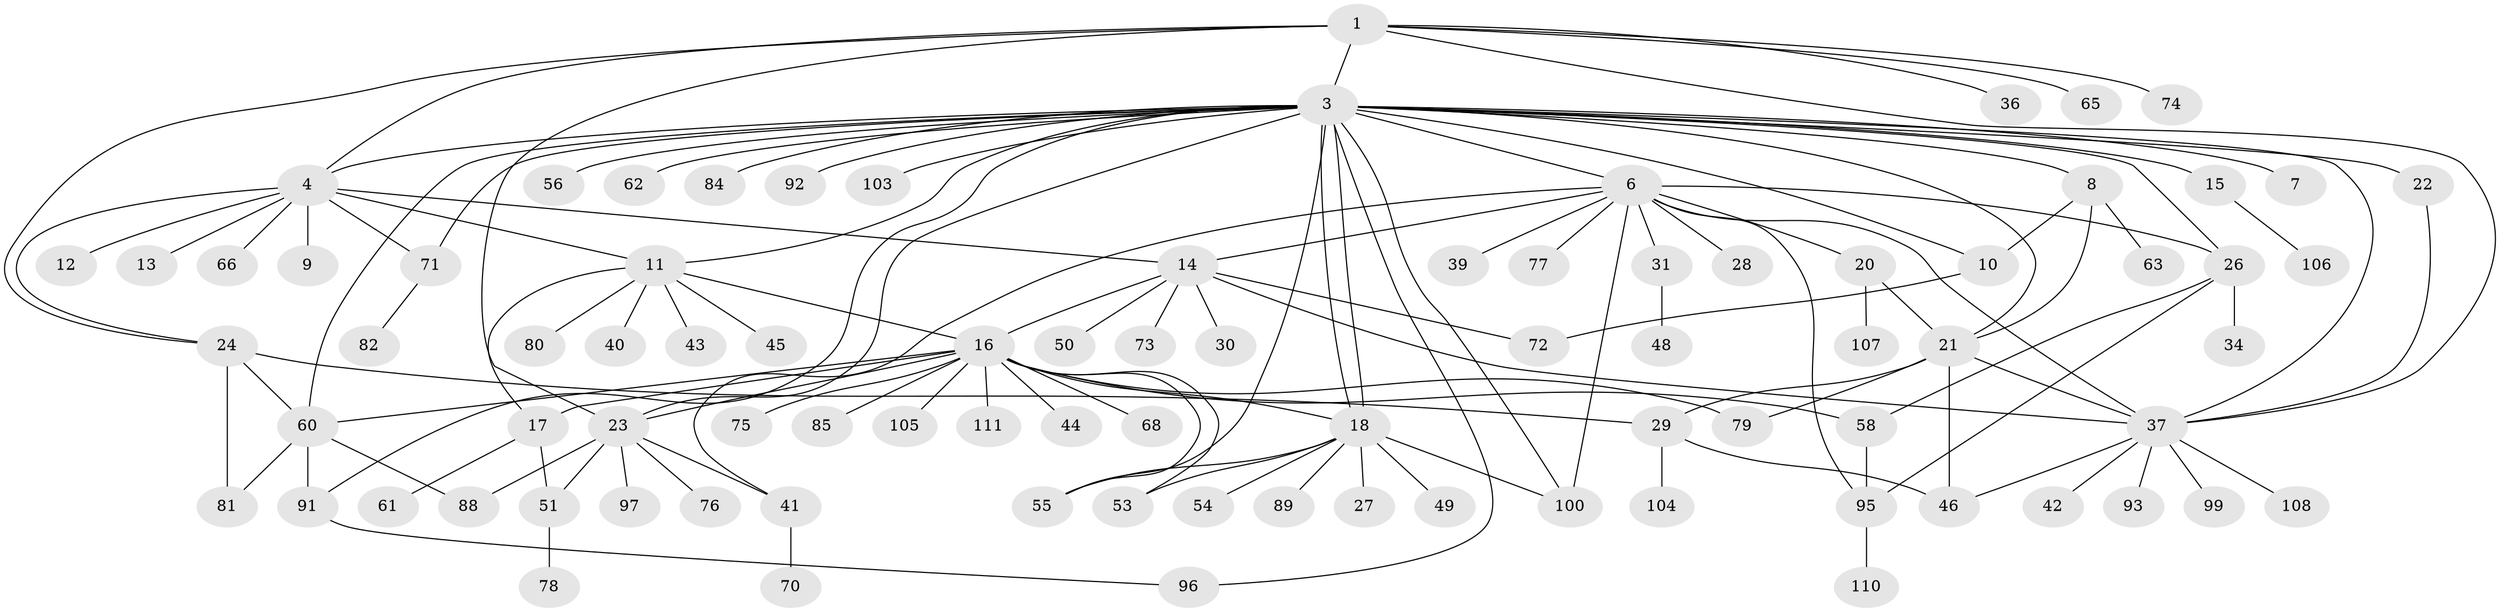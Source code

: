 // Generated by graph-tools (version 1.1) at 2025/23/03/03/25 07:23:51]
// undirected, 87 vertices, 127 edges
graph export_dot {
graph [start="1"]
  node [color=gray90,style=filled];
  1 [super="+2"];
  3 [super="+52"];
  4 [super="+5"];
  6 [super="+83"];
  7;
  8 [super="+59"];
  9;
  10;
  11 [super="+98"];
  12;
  13;
  14 [super="+19"];
  15;
  16 [super="+38"];
  17 [super="+101"];
  18 [super="+90"];
  20 [super="+47"];
  21 [super="+25"];
  22;
  23 [super="+94"];
  24;
  26 [super="+35"];
  27;
  28;
  29 [super="+33"];
  30;
  31 [super="+32"];
  34;
  36;
  37 [super="+57"];
  39;
  40;
  41 [super="+87"];
  42;
  43;
  44;
  45;
  46;
  48;
  49;
  50;
  51 [super="+64"];
  53;
  54;
  55 [super="+67"];
  56;
  58 [super="+69"];
  60 [super="+86"];
  61;
  62;
  63;
  65;
  66;
  68;
  70;
  71;
  72;
  73;
  74;
  75;
  76;
  77;
  78;
  79;
  80;
  81;
  82;
  84;
  85;
  88 [super="+109"];
  89;
  91 [super="+102"];
  92;
  93;
  95;
  96;
  97;
  99;
  100;
  103;
  104;
  105;
  106;
  107;
  108;
  110;
  111;
  1 -- 24;
  1 -- 36;
  1 -- 37;
  1 -- 65;
  1 -- 74;
  1 -- 3;
  1 -- 4;
  1 -- 23;
  3 -- 4;
  3 -- 6;
  3 -- 7;
  3 -- 8 [weight=2];
  3 -- 10;
  3 -- 11;
  3 -- 15;
  3 -- 18;
  3 -- 18;
  3 -- 21;
  3 -- 22;
  3 -- 37 [weight=2];
  3 -- 55;
  3 -- 56;
  3 -- 60;
  3 -- 62;
  3 -- 71;
  3 -- 84;
  3 -- 92;
  3 -- 96;
  3 -- 100;
  3 -- 103;
  3 -- 23;
  3 -- 26;
  3 -- 91;
  4 -- 9;
  4 -- 24;
  4 -- 66;
  4 -- 71;
  4 -- 13;
  4 -- 11;
  4 -- 12;
  4 -- 14;
  6 -- 14 [weight=2];
  6 -- 20;
  6 -- 26;
  6 -- 28;
  6 -- 31;
  6 -- 37 [weight=2];
  6 -- 39;
  6 -- 77;
  6 -- 95;
  6 -- 100;
  6 -- 41;
  8 -- 10;
  8 -- 21;
  8 -- 63;
  10 -- 72;
  11 -- 16;
  11 -- 17;
  11 -- 40;
  11 -- 43;
  11 -- 45;
  11 -- 80;
  14 -- 50;
  14 -- 73;
  14 -- 16;
  14 -- 37;
  14 -- 30;
  14 -- 72;
  15 -- 106;
  16 -- 17;
  16 -- 18;
  16 -- 53;
  16 -- 58;
  16 -- 75;
  16 -- 85;
  16 -- 105;
  16 -- 23;
  16 -- 68;
  16 -- 44;
  16 -- 79;
  16 -- 111;
  16 -- 60;
  16 -- 55;
  17 -- 61;
  17 -- 51;
  18 -- 27;
  18 -- 49;
  18 -- 53;
  18 -- 54;
  18 -- 89;
  18 -- 100;
  18 -- 55 [weight=2];
  20 -- 107;
  20 -- 21;
  21 -- 37;
  21 -- 46;
  21 -- 79;
  21 -- 29;
  22 -- 37;
  23 -- 41;
  23 -- 51;
  23 -- 76;
  23 -- 97;
  23 -- 88;
  24 -- 29;
  24 -- 60;
  24 -- 81;
  26 -- 34;
  26 -- 58;
  26 -- 95;
  29 -- 104;
  29 -- 46;
  31 -- 48;
  37 -- 42;
  37 -- 93;
  37 -- 108;
  37 -- 99;
  37 -- 46;
  41 -- 70;
  51 -- 78;
  58 -- 95;
  60 -- 81;
  60 -- 88;
  60 -- 91;
  71 -- 82;
  91 -- 96;
  95 -- 110;
}
